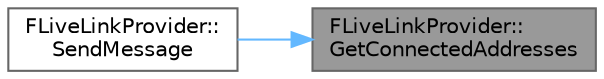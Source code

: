 digraph "FLiveLinkProvider::GetConnectedAddresses"
{
 // INTERACTIVE_SVG=YES
 // LATEX_PDF_SIZE
  bgcolor="transparent";
  edge [fontname=Helvetica,fontsize=10,labelfontname=Helvetica,labelfontsize=10];
  node [fontname=Helvetica,fontsize=10,shape=box,height=0.2,width=0.4];
  rankdir="RL";
  Node1 [id="Node000001",label="FLiveLinkProvider::\lGetConnectedAddresses",height=0.2,width=0.4,color="gray40", fillcolor="grey60", style="filled", fontcolor="black",tooltip=" "];
  Node1 -> Node2 [id="edge1_Node000001_Node000002",dir="back",color="steelblue1",style="solid",tooltip=" "];
  Node2 [id="Node000002",label="FLiveLinkProvider::\lSendMessage",height=0.2,width=0.4,color="grey40", fillcolor="white", style="filled",URL="$da/d22/structFLiveLinkProvider.html#a21f41b2cd756c84072d76afa941d1305",tooltip=" "];
}
